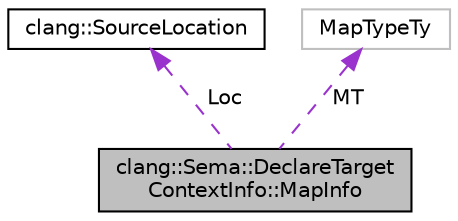 digraph "clang::Sema::DeclareTargetContextInfo::MapInfo"
{
 // LATEX_PDF_SIZE
  bgcolor="transparent";
  edge [fontname="Helvetica",fontsize="10",labelfontname="Helvetica",labelfontsize="10"];
  node [fontname="Helvetica",fontsize="10",shape=record];
  Node1 [label="clang::Sema::DeclareTarget\lContextInfo::MapInfo",height=0.2,width=0.4,color="black", fillcolor="grey75", style="filled", fontcolor="black",tooltip=" "];
  Node2 -> Node1 [dir="back",color="darkorchid3",fontsize="10",style="dashed",label=" Loc" ,fontname="Helvetica"];
  Node2 [label="clang::SourceLocation",height=0.2,width=0.4,color="black",URL="$classclang_1_1SourceLocation.html",tooltip="Encodes a location in the source."];
  Node3 -> Node1 [dir="back",color="darkorchid3",fontsize="10",style="dashed",label=" MT" ,fontname="Helvetica"];
  Node3 [label="MapTypeTy",height=0.2,width=0.4,color="grey75",tooltip=" "];
}
